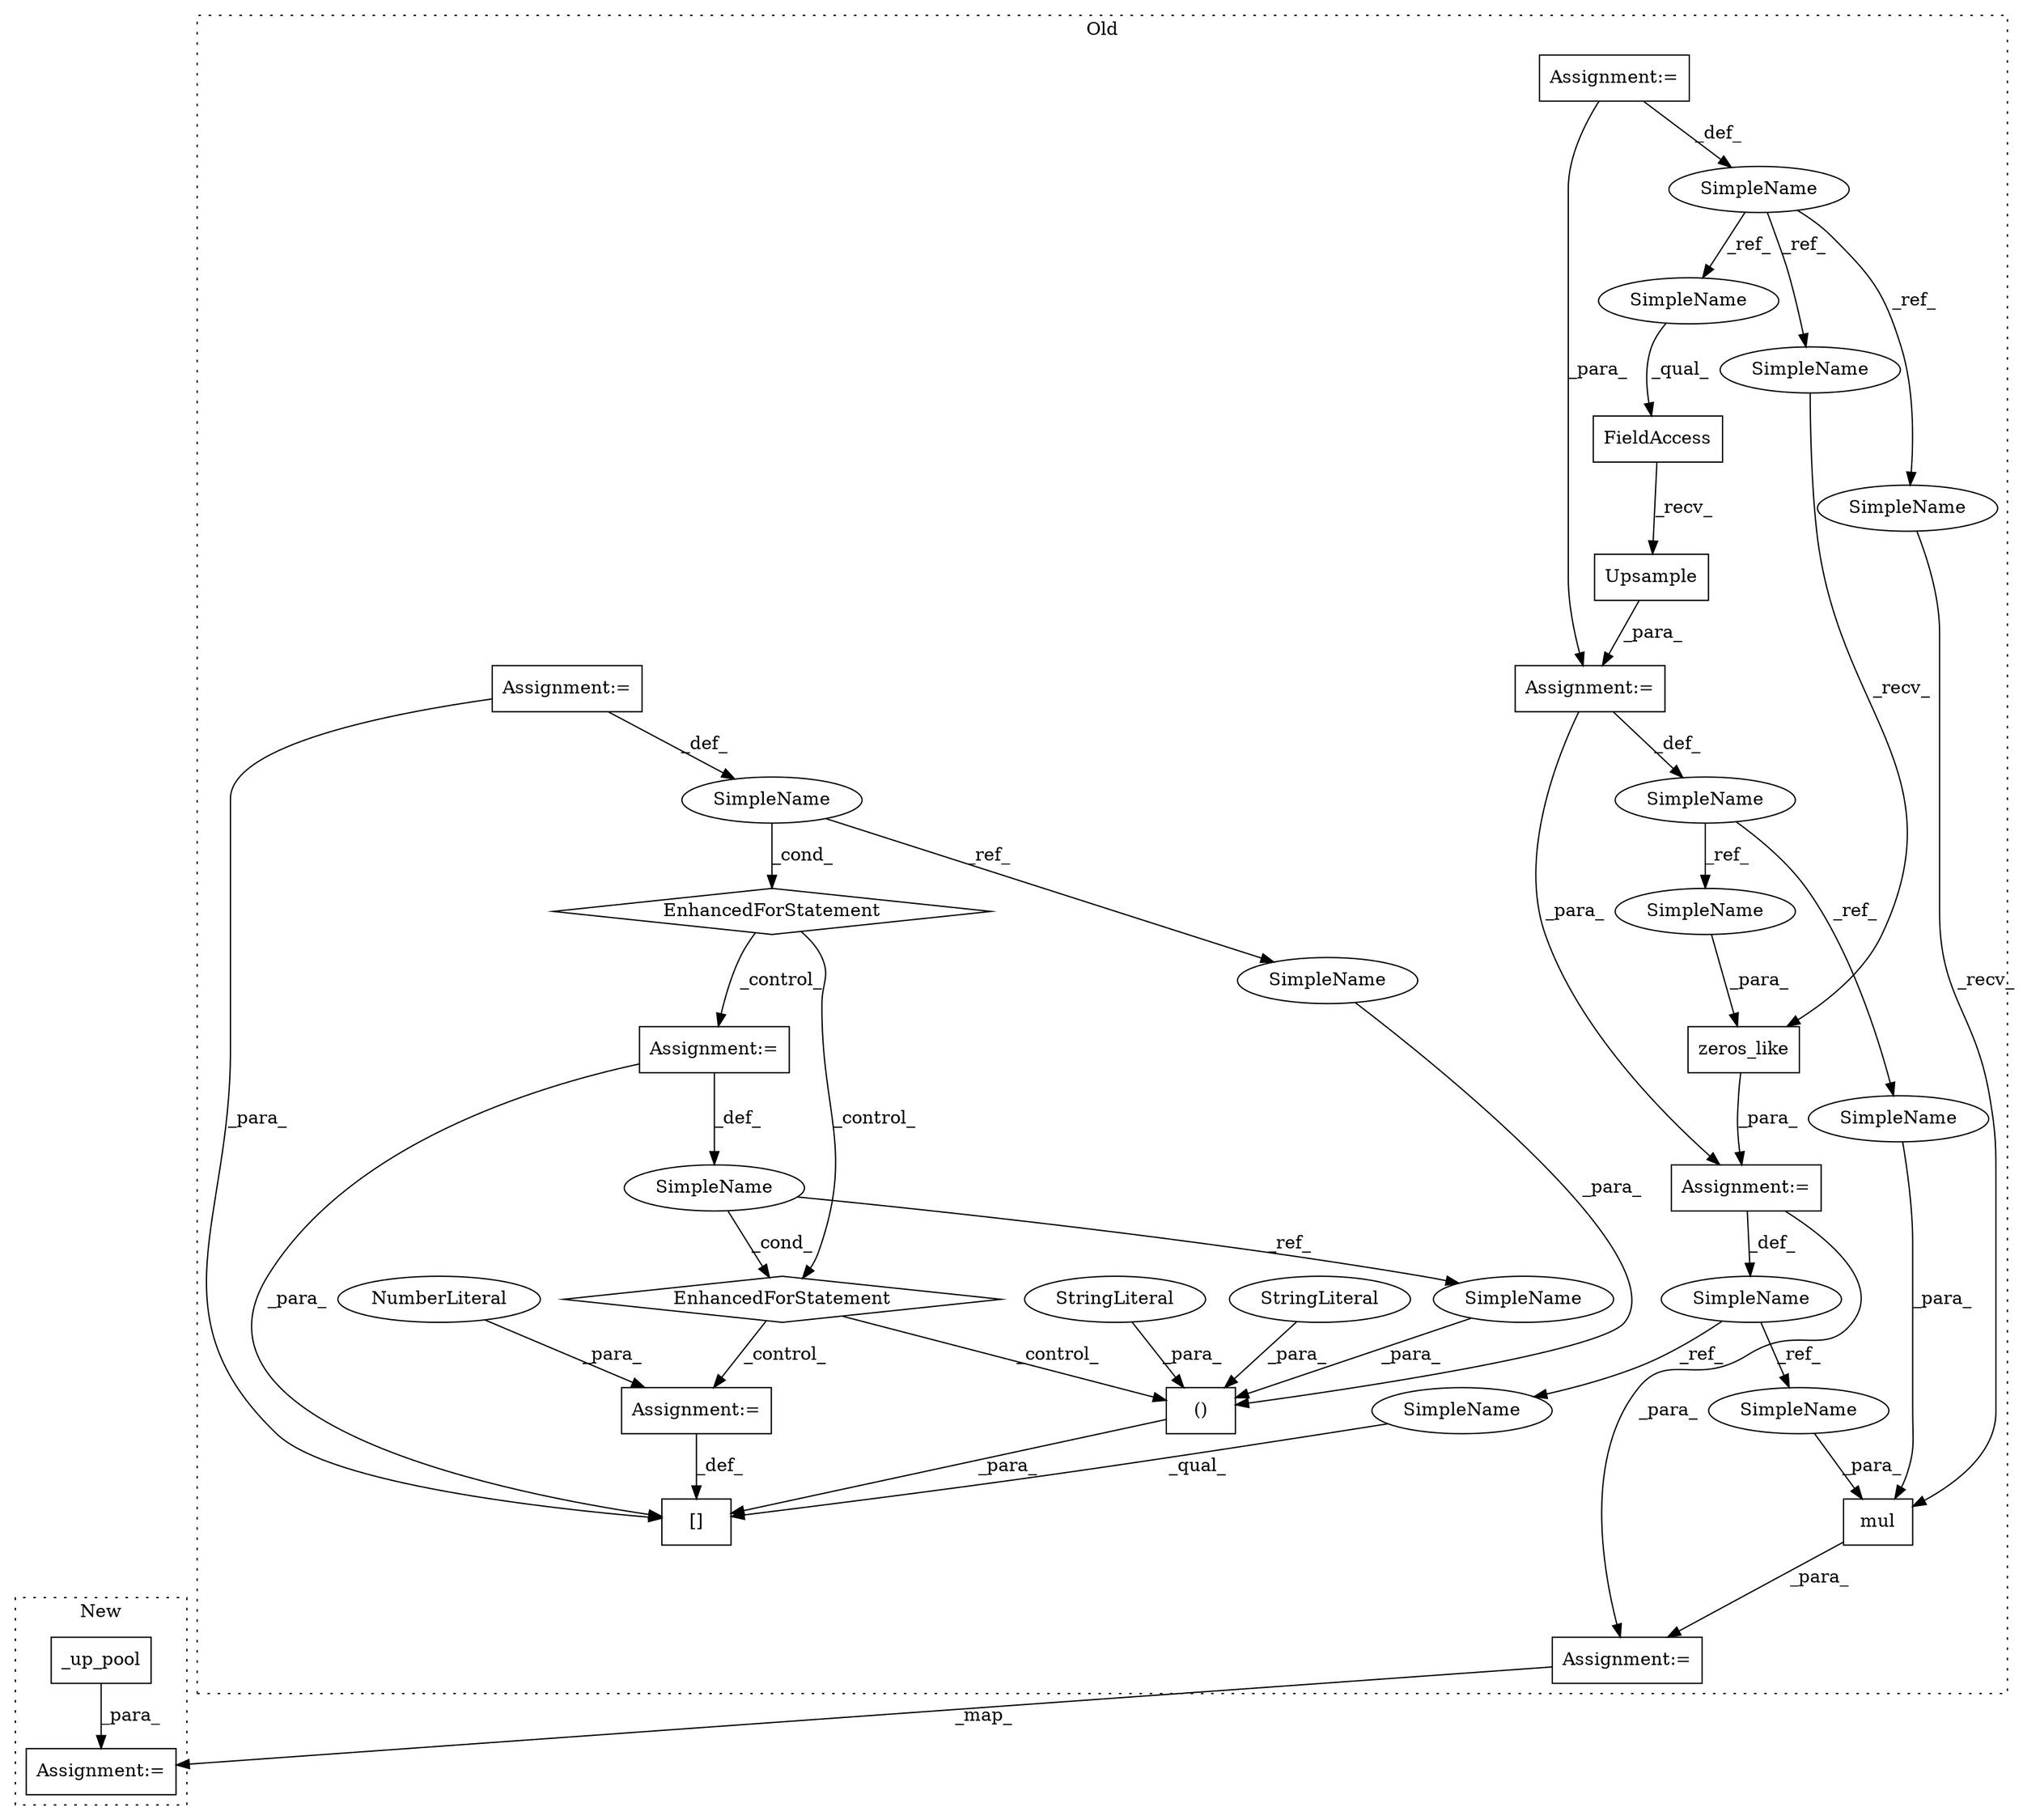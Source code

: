 digraph G {
subgraph cluster0 {
1 [label="()" a="106" s="5514" l="73" shape="box"];
3 [label="[]" a="2" s="5500,5587" l="14,2" shape="box"];
4 [label="Upsample" a="32" s="5130,5140" l="9,1" shape="box"];
5 [label="SimpleName" a="42" s="5277" l="4" shape="ellipse"];
6 [label="mul" a="32" s="5619,5629" l="4,1" shape="box"];
7 [label="EnhancedForStatement" a="70" s="5307,5391" l="53,2" shape="diamond"];
8 [label="SimpleName" a="42" s="5462" l="1" shape="ellipse"];
9 [label="EnhancedForStatement" a="70" s="5401,5488" l="57,2" shape="diamond"];
10 [label="SimpleName" a="42" s="5364" l="1" shape="ellipse"];
11 [label="StringLiteral" a="45" s="5571" l="16" shape="ellipse"];
12 [label="StringLiteral" a="45" s="5542" l="16" shape="ellipse"];
13 [label="Assignment:=" a="7" s="5612" l="1" shape="box"];
15 [label="SimpleName" a="42" s="5094" l="5" shape="ellipse"];
16 [label="zeros_like" a="32" s="5288,5300" l="11,1" shape="box"];
17 [label="FieldAccess" a="22" s="5121" l="8" shape="box"];
18 [label="SimpleName" a="42" s="5119" l="1" shape="ellipse"];
19 [label="Assignment:=" a="7" s="5120" l="1" shape="box"];
20 [label="Assignment:=" a="7" s="5281" l="1" shape="box"];
21 [label="Assignment:=" a="7" s="5094" l="5" shape="box"];
22 [label="Assignment:=" a="7" s="5589" l="1" shape="box"];
23 [label="NumberLiteral" a="34" s="5590" l="1" shape="ellipse"];
24 [label="Assignment:=" a="7" s="5401,5488" l="57,2" shape="box"];
25 [label="Assignment:=" a="7" s="5307,5391" l="53,2" shape="box"];
26 [label="SimpleName" a="42" s="5613" l="5" shape="ellipse"];
27 [label="SimpleName" a="42" s="5121" l="5" shape="ellipse"];
28 [label="SimpleName" a="42" s="5282" l="5" shape="ellipse"];
29 [label="SimpleName" a="42" s="5528" l="1" shape="ellipse"];
30 [label="SimpleName" a="42" s="5628" l="1" shape="ellipse"];
31 [label="SimpleName" a="42" s="5299" l="1" shape="ellipse"];
32 [label="SimpleName" a="42" s="5623" l="4" shape="ellipse"];
33 [label="SimpleName" a="42" s="5500" l="4" shape="ellipse"];
34 [label="SimpleName" a="42" s="5514" l="1" shape="ellipse"];
label = "Old";
style="dotted";
}
subgraph cluster1 {
2 [label="_up_pool" a="32" s="5370,5380" l="9,1" shape="box"];
14 [label="Assignment:=" a="7" s="5364" l="1" shape="box"];
label = "New";
style="dotted";
}
1 -> 3 [label="_para_"];
2 -> 14 [label="_para_"];
4 -> 19 [label="_para_"];
5 -> 33 [label="_ref_"];
5 -> 32 [label="_ref_"];
6 -> 13 [label="_para_"];
7 -> 9 [label="_control_"];
7 -> 24 [label="_control_"];
8 -> 34 [label="_ref_"];
8 -> 9 [label="_cond_"];
9 -> 22 [label="_control_"];
9 -> 1 [label="_control_"];
10 -> 29 [label="_ref_"];
10 -> 7 [label="_cond_"];
11 -> 1 [label="_para_"];
12 -> 1 [label="_para_"];
13 -> 14 [label="_map_"];
15 -> 28 [label="_ref_"];
15 -> 26 [label="_ref_"];
15 -> 27 [label="_ref_"];
16 -> 20 [label="_para_"];
17 -> 4 [label="_recv_"];
18 -> 31 [label="_ref_"];
18 -> 30 [label="_ref_"];
19 -> 18 [label="_def_"];
19 -> 20 [label="_para_"];
20 -> 5 [label="_def_"];
20 -> 13 [label="_para_"];
21 -> 15 [label="_def_"];
21 -> 19 [label="_para_"];
22 -> 3 [label="_def_"];
23 -> 22 [label="_para_"];
24 -> 3 [label="_para_"];
24 -> 8 [label="_def_"];
25 -> 3 [label="_para_"];
25 -> 10 [label="_def_"];
26 -> 6 [label="_recv_"];
27 -> 17 [label="_qual_"];
28 -> 16 [label="_recv_"];
29 -> 1 [label="_para_"];
30 -> 6 [label="_para_"];
31 -> 16 [label="_para_"];
32 -> 6 [label="_para_"];
33 -> 3 [label="_qual_"];
34 -> 1 [label="_para_"];
}